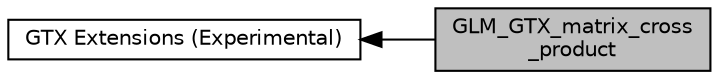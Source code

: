 digraph "GLM_GTX_matrix_cross_product"
{
  edge [fontname="Helvetica",fontsize="10",labelfontname="Helvetica",labelfontsize="10"];
  node [fontname="Helvetica",fontsize="10",shape=box];
  rankdir=LR;
  Node2 [label="GTX Extensions (Experimental)",height=0.2,width=0.4,color="black", fillcolor="white", style="filled",URL="$group__gtx.html",tooltip="Functions and types that the GLSL specification doesn't define, but useful to have for a C++ program."];
  Node1 [label="GLM_GTX_matrix_cross\l_product",height=0.2,width=0.4,color="black", fillcolor="grey75", style="filled", fontcolor="black",tooltip="Build cross product matrices."];
  Node2->Node1 [shape=plaintext, dir="back", style="solid"];
}
